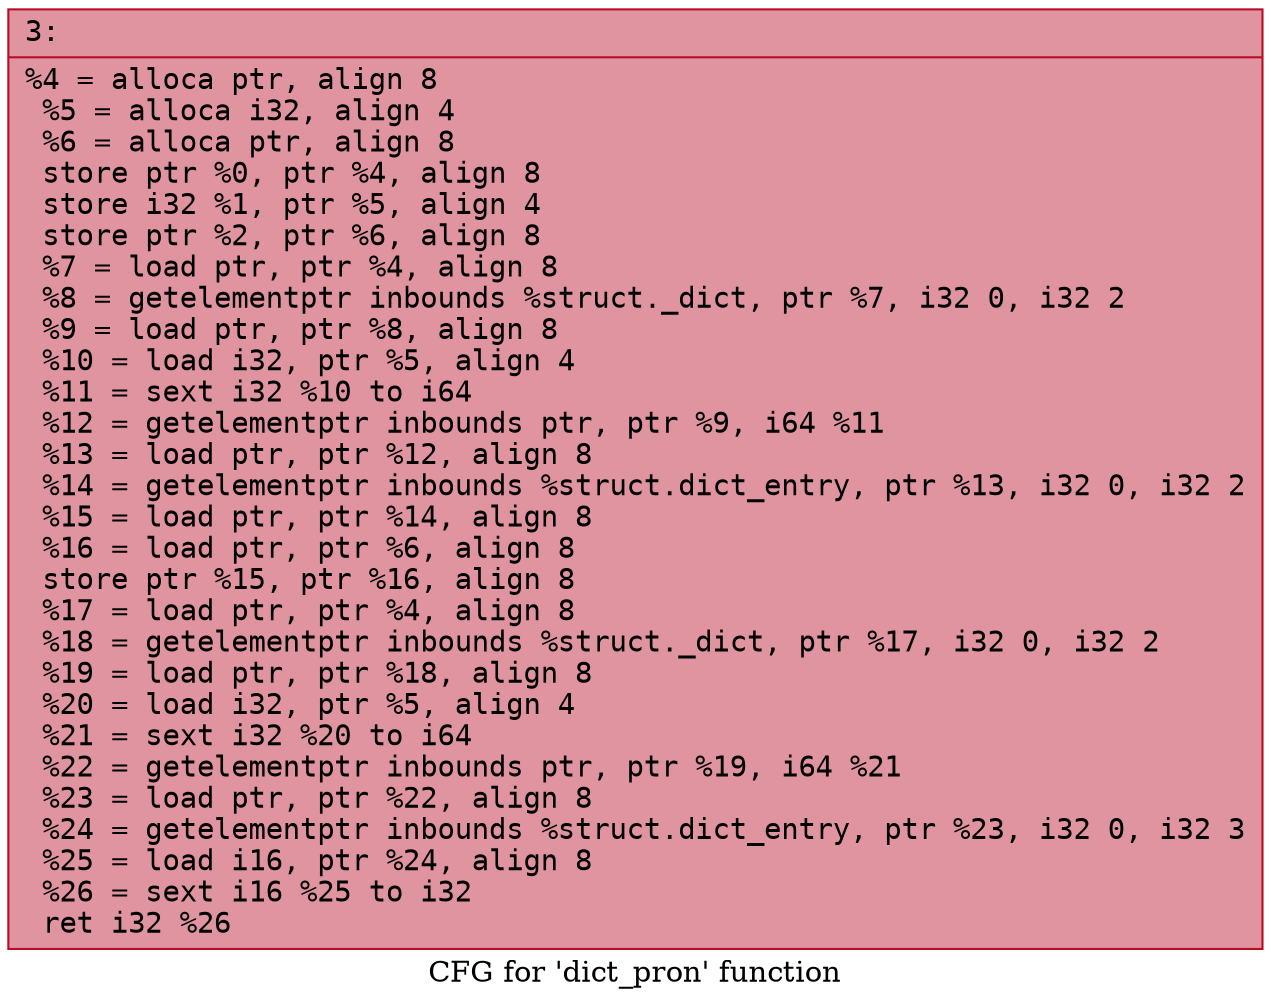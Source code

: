 digraph "CFG for 'dict_pron' function" {
	label="CFG for 'dict_pron' function";

	Node0x600002450280 [shape=record,color="#b70d28ff", style=filled, fillcolor="#b70d2870" fontname="Courier",label="{3:\l|  %4 = alloca ptr, align 8\l  %5 = alloca i32, align 4\l  %6 = alloca ptr, align 8\l  store ptr %0, ptr %4, align 8\l  store i32 %1, ptr %5, align 4\l  store ptr %2, ptr %6, align 8\l  %7 = load ptr, ptr %4, align 8\l  %8 = getelementptr inbounds %struct._dict, ptr %7, i32 0, i32 2\l  %9 = load ptr, ptr %8, align 8\l  %10 = load i32, ptr %5, align 4\l  %11 = sext i32 %10 to i64\l  %12 = getelementptr inbounds ptr, ptr %9, i64 %11\l  %13 = load ptr, ptr %12, align 8\l  %14 = getelementptr inbounds %struct.dict_entry, ptr %13, i32 0, i32 2\l  %15 = load ptr, ptr %14, align 8\l  %16 = load ptr, ptr %6, align 8\l  store ptr %15, ptr %16, align 8\l  %17 = load ptr, ptr %4, align 8\l  %18 = getelementptr inbounds %struct._dict, ptr %17, i32 0, i32 2\l  %19 = load ptr, ptr %18, align 8\l  %20 = load i32, ptr %5, align 4\l  %21 = sext i32 %20 to i64\l  %22 = getelementptr inbounds ptr, ptr %19, i64 %21\l  %23 = load ptr, ptr %22, align 8\l  %24 = getelementptr inbounds %struct.dict_entry, ptr %23, i32 0, i32 3\l  %25 = load i16, ptr %24, align 8\l  %26 = sext i16 %25 to i32\l  ret i32 %26\l}"];
}
